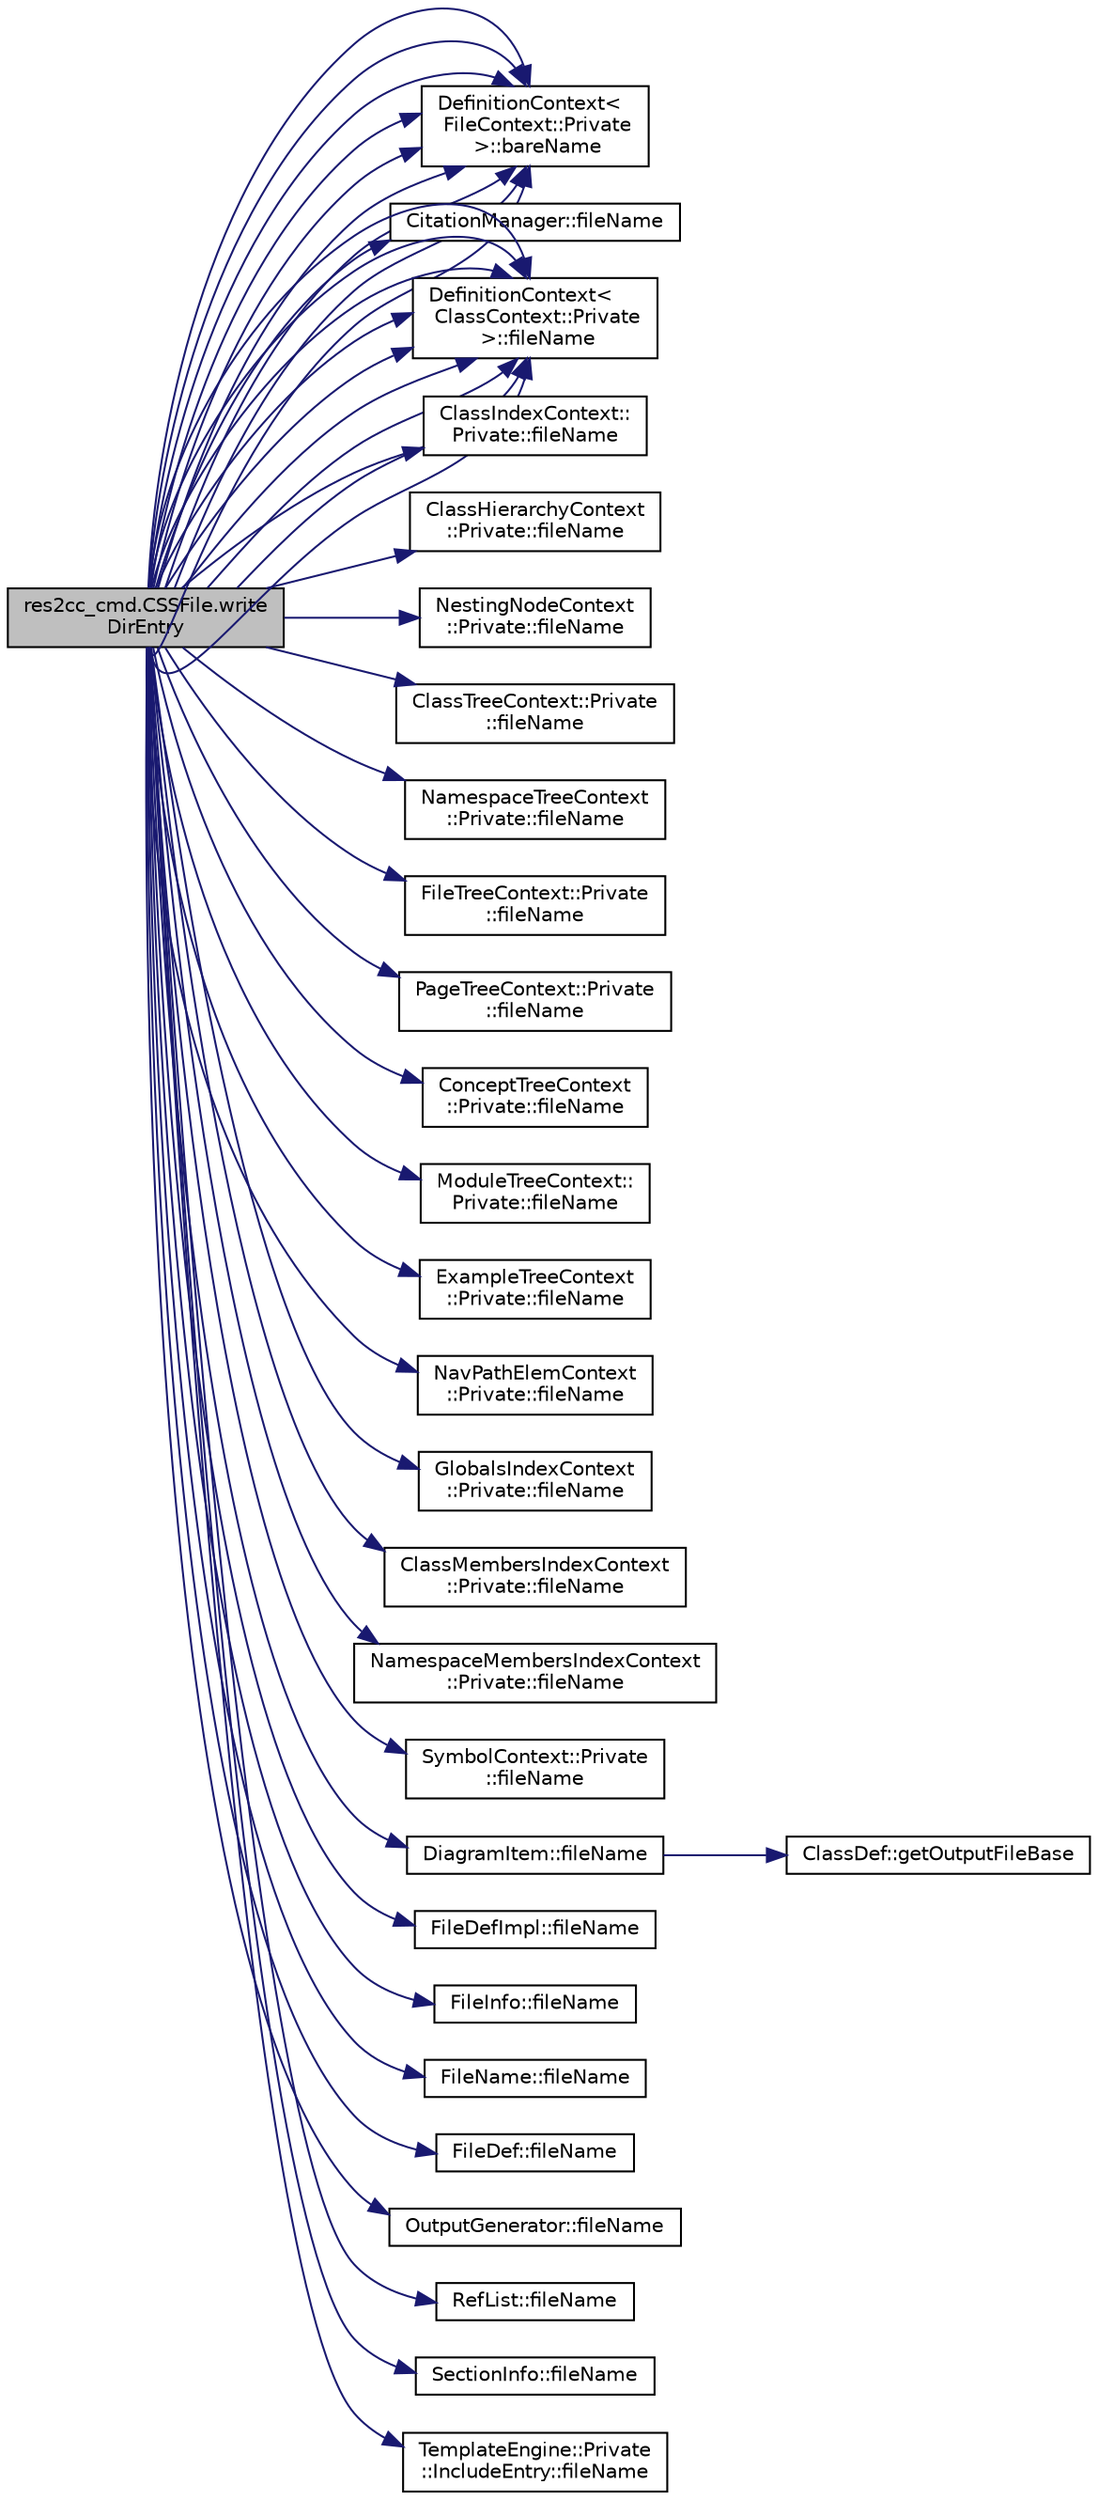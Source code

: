 digraph "res2cc_cmd.CSSFile.writeDirEntry"
{
 // LATEX_PDF_SIZE
  edge [fontname="Helvetica",fontsize="10",labelfontname="Helvetica",labelfontsize="10"];
  node [fontname="Helvetica",fontsize="10",shape=record];
  rankdir="LR";
  Node1 [label="res2cc_cmd.CSSFile.write\lDirEntry",height=0.2,width=0.4,color="black", fillcolor="grey75", style="filled", fontcolor="black",tooltip=" "];
  Node1 -> Node2 [color="midnightblue",fontsize="10",style="solid",fontname="Helvetica"];
  Node2 [label="DefinitionContext\<\l FileContext::Private\l \>::bareName",height=0.2,width=0.4,color="black", fillcolor="white", style="filled",URL="$classDefinitionContext.html#a60a574a0efd2786ed401f7febf02c84c",tooltip=" "];
  Node1 -> Node2 [color="midnightblue",fontsize="10",style="solid",fontname="Helvetica"];
  Node1 -> Node2 [color="midnightblue",fontsize="10",style="solid",fontname="Helvetica"];
  Node1 -> Node2 [color="midnightblue",fontsize="10",style="solid",fontname="Helvetica"];
  Node1 -> Node2 [color="midnightblue",fontsize="10",style="solid",fontname="Helvetica"];
  Node1 -> Node2 [color="midnightblue",fontsize="10",style="solid",fontname="Helvetica"];
  Node1 -> Node2 [color="midnightblue",fontsize="10",style="solid",fontname="Helvetica"];
  Node1 -> Node2 [color="midnightblue",fontsize="10",style="solid",fontname="Helvetica"];
  Node1 -> Node2 [color="midnightblue",fontsize="10",style="solid",fontname="Helvetica"];
  Node1 -> Node3 [color="midnightblue",fontsize="10",style="solid",fontname="Helvetica"];
  Node3 [label="CitationManager::fileName",height=0.2,width=0.4,color="black", fillcolor="white", style="filled",URL="$classCitationManager.html#ade05cab342d2aec59e05a3b7ec166a19",tooltip=" "];
  Node1 -> Node4 [color="midnightblue",fontsize="10",style="solid",fontname="Helvetica"];
  Node4 [label="DefinitionContext\<\l ClassContext::Private\l \>::fileName",height=0.2,width=0.4,color="black", fillcolor="white", style="filled",URL="$classDefinitionContext.html#a474dd7e0b323f1fd04a1902bcd0ac167",tooltip=" "];
  Node1 -> Node4 [color="midnightblue",fontsize="10",style="solid",fontname="Helvetica"];
  Node1 -> Node4 [color="midnightblue",fontsize="10",style="solid",fontname="Helvetica"];
  Node1 -> Node4 [color="midnightblue",fontsize="10",style="solid",fontname="Helvetica"];
  Node1 -> Node4 [color="midnightblue",fontsize="10",style="solid",fontname="Helvetica"];
  Node1 -> Node4 [color="midnightblue",fontsize="10",style="solid",fontname="Helvetica"];
  Node1 -> Node4 [color="midnightblue",fontsize="10",style="solid",fontname="Helvetica"];
  Node1 -> Node4 [color="midnightblue",fontsize="10",style="solid",fontname="Helvetica"];
  Node1 -> Node4 [color="midnightblue",fontsize="10",style="solid",fontname="Helvetica"];
  Node1 -> Node5 [color="midnightblue",fontsize="10",style="solid",fontname="Helvetica"];
  Node5 [label="ClassIndexContext::\lPrivate::fileName",height=0.2,width=0.4,color="black", fillcolor="white", style="filled",URL="$classClassIndexContext_1_1Private.html#a466ea1822cff6788a5c4e3b0a85bae7c",tooltip=" "];
  Node1 -> Node6 [color="midnightblue",fontsize="10",style="solid",fontname="Helvetica"];
  Node6 [label="ClassHierarchyContext\l::Private::fileName",height=0.2,width=0.4,color="black", fillcolor="white", style="filled",URL="$classClassHierarchyContext_1_1Private.html#ab9d57eeb3182e95cc5b1c3e1694445fe",tooltip=" "];
  Node1 -> Node7 [color="midnightblue",fontsize="10",style="solid",fontname="Helvetica"];
  Node7 [label="NestingNodeContext\l::Private::fileName",height=0.2,width=0.4,color="black", fillcolor="white", style="filled",URL="$classNestingNodeContext_1_1Private.html#a540c8972a8917450257e129257b7600c",tooltip=" "];
  Node1 -> Node8 [color="midnightblue",fontsize="10",style="solid",fontname="Helvetica"];
  Node8 [label="ClassTreeContext::Private\l::fileName",height=0.2,width=0.4,color="black", fillcolor="white", style="filled",URL="$classClassTreeContext_1_1Private.html#a8c8137364f956541ab71e10a2686284f",tooltip=" "];
  Node1 -> Node9 [color="midnightblue",fontsize="10",style="solid",fontname="Helvetica"];
  Node9 [label="NamespaceTreeContext\l::Private::fileName",height=0.2,width=0.4,color="black", fillcolor="white", style="filled",URL="$classNamespaceTreeContext_1_1Private.html#a590a6448571308d13a4b10ade63b5243",tooltip=" "];
  Node1 -> Node10 [color="midnightblue",fontsize="10",style="solid",fontname="Helvetica"];
  Node10 [label="FileTreeContext::Private\l::fileName",height=0.2,width=0.4,color="black", fillcolor="white", style="filled",URL="$classFileTreeContext_1_1Private.html#ae3af7f0710d967aafd8b6cbf1a2a7039",tooltip=" "];
  Node1 -> Node11 [color="midnightblue",fontsize="10",style="solid",fontname="Helvetica"];
  Node11 [label="PageTreeContext::Private\l::fileName",height=0.2,width=0.4,color="black", fillcolor="white", style="filled",URL="$classPageTreeContext_1_1Private.html#a8207d6d974d565d8bc8dea9d1ab8d376",tooltip=" "];
  Node1 -> Node12 [color="midnightblue",fontsize="10",style="solid",fontname="Helvetica"];
  Node12 [label="ConceptTreeContext\l::Private::fileName",height=0.2,width=0.4,color="black", fillcolor="white", style="filled",URL="$classConceptTreeContext_1_1Private.html#a8d474aef54e03d549f7024d8e8d19884",tooltip=" "];
  Node1 -> Node13 [color="midnightblue",fontsize="10",style="solid",fontname="Helvetica"];
  Node13 [label="ModuleTreeContext::\lPrivate::fileName",height=0.2,width=0.4,color="black", fillcolor="white", style="filled",URL="$classModuleTreeContext_1_1Private.html#a605735e00926570af9153f9613cdf0cc",tooltip=" "];
  Node1 -> Node14 [color="midnightblue",fontsize="10",style="solid",fontname="Helvetica"];
  Node14 [label="ExampleTreeContext\l::Private::fileName",height=0.2,width=0.4,color="black", fillcolor="white", style="filled",URL="$classExampleTreeContext_1_1Private.html#a95a779bd224341428247df3156b6bf8e",tooltip=" "];
  Node1 -> Node15 [color="midnightblue",fontsize="10",style="solid",fontname="Helvetica"];
  Node15 [label="NavPathElemContext\l::Private::fileName",height=0.2,width=0.4,color="black", fillcolor="white", style="filled",URL="$classNavPathElemContext_1_1Private.html#ae2e9c52dc5b827cb0d9f41438ae4d730",tooltip=" "];
  Node1 -> Node16 [color="midnightblue",fontsize="10",style="solid",fontname="Helvetica"];
  Node16 [label="GlobalsIndexContext\l::Private::fileName",height=0.2,width=0.4,color="black", fillcolor="white", style="filled",URL="$classGlobalsIndexContext_1_1Private.html#a5c0e695c4a49096cb9412439a168e4a4",tooltip=" "];
  Node1 -> Node17 [color="midnightblue",fontsize="10",style="solid",fontname="Helvetica"];
  Node17 [label="ClassMembersIndexContext\l::Private::fileName",height=0.2,width=0.4,color="black", fillcolor="white", style="filled",URL="$classClassMembersIndexContext_1_1Private.html#a096ce25a89da7f5a1c513e0ab5abf1ec",tooltip=" "];
  Node1 -> Node18 [color="midnightblue",fontsize="10",style="solid",fontname="Helvetica"];
  Node18 [label="NamespaceMembersIndexContext\l::Private::fileName",height=0.2,width=0.4,color="black", fillcolor="white", style="filled",URL="$classNamespaceMembersIndexContext_1_1Private.html#a21b23b3d457f4b68997330b8e7227f91",tooltip=" "];
  Node1 -> Node19 [color="midnightblue",fontsize="10",style="solid",fontname="Helvetica"];
  Node19 [label="SymbolContext::Private\l::fileName",height=0.2,width=0.4,color="black", fillcolor="white", style="filled",URL="$classSymbolContext_1_1Private.html#a4f4d2e0778a8a3349c28febd33123814",tooltip=" "];
  Node1 -> Node20 [color="midnightblue",fontsize="10",style="solid",fontname="Helvetica"];
  Node20 [label="DiagramItem::fileName",height=0.2,width=0.4,color="black", fillcolor="white", style="filled",URL="$classDiagramItem.html#a34be8e5248b077c87e60b541ecaad327",tooltip=" "];
  Node20 -> Node21 [color="midnightblue",fontsize="10",style="solid",fontname="Helvetica"];
  Node21 [label="ClassDef::getOutputFileBase",height=0.2,width=0.4,color="black", fillcolor="white", style="filled",URL="$classClassDef.html#a12a8f241e90a0cb0bdf19c27bf2025b0",tooltip=" "];
  Node1 -> Node22 [color="midnightblue",fontsize="10",style="solid",fontname="Helvetica"];
  Node22 [label="FileDefImpl::fileName",height=0.2,width=0.4,color="black", fillcolor="white", style="filled",URL="$classFileDefImpl.html#af6e90d4b6fbaf4a5dbd2eb968818ef22",tooltip=" "];
  Node1 -> Node23 [color="midnightblue",fontsize="10",style="solid",fontname="Helvetica"];
  Node23 [label="FileInfo::fileName",height=0.2,width=0.4,color="black", fillcolor="white", style="filled",URL="$classFileInfo.html#a8ae2069796787d27306bb49bd70e3e3a",tooltip=" "];
  Node1 -> Node24 [color="midnightblue",fontsize="10",style="solid",fontname="Helvetica"];
  Node24 [label="FileName::fileName",height=0.2,width=0.4,color="black", fillcolor="white", style="filled",URL="$classFileName.html#a6d2360fc171cd55eb3087d214ed588e3",tooltip=" "];
  Node1 -> Node25 [color="midnightblue",fontsize="10",style="solid",fontname="Helvetica"];
  Node25 [label="FileDef::fileName",height=0.2,width=0.4,color="black", fillcolor="white", style="filled",URL="$classFileDef.html#a93e1226e2ce3405e358aebe045c2d691",tooltip=" "];
  Node1 -> Node26 [color="midnightblue",fontsize="10",style="solid",fontname="Helvetica"];
  Node26 [label="OutputGenerator::fileName",height=0.2,width=0.4,color="black", fillcolor="white", style="filled",URL="$classOutputGenerator.html#ae347a53e8ee0d9c43c0590134c8e965d",tooltip=" "];
  Node1 -> Node27 [color="midnightblue",fontsize="10",style="solid",fontname="Helvetica"];
  Node27 [label="RefList::fileName",height=0.2,width=0.4,color="black", fillcolor="white", style="filled",URL="$classRefList.html#ae0bc0a1bdcf5f3a4018a09bc79b6dbb3",tooltip=" "];
  Node1 -> Node28 [color="midnightblue",fontsize="10",style="solid",fontname="Helvetica"];
  Node28 [label="SectionInfo::fileName",height=0.2,width=0.4,color="black", fillcolor="white", style="filled",URL="$classSectionInfo.html#a84093d8cc48b4734f6e603de33d398d5",tooltip=" "];
  Node1 -> Node29 [color="midnightblue",fontsize="10",style="solid",fontname="Helvetica"];
  Node29 [label="TemplateEngine::Private\l::IncludeEntry::fileName",height=0.2,width=0.4,color="black", fillcolor="white", style="filled",URL="$classTemplateEngine_1_1Private_1_1IncludeEntry.html#ab4edb56d744f4eda2a6d6f879b89e5cd",tooltip=" "];
}
